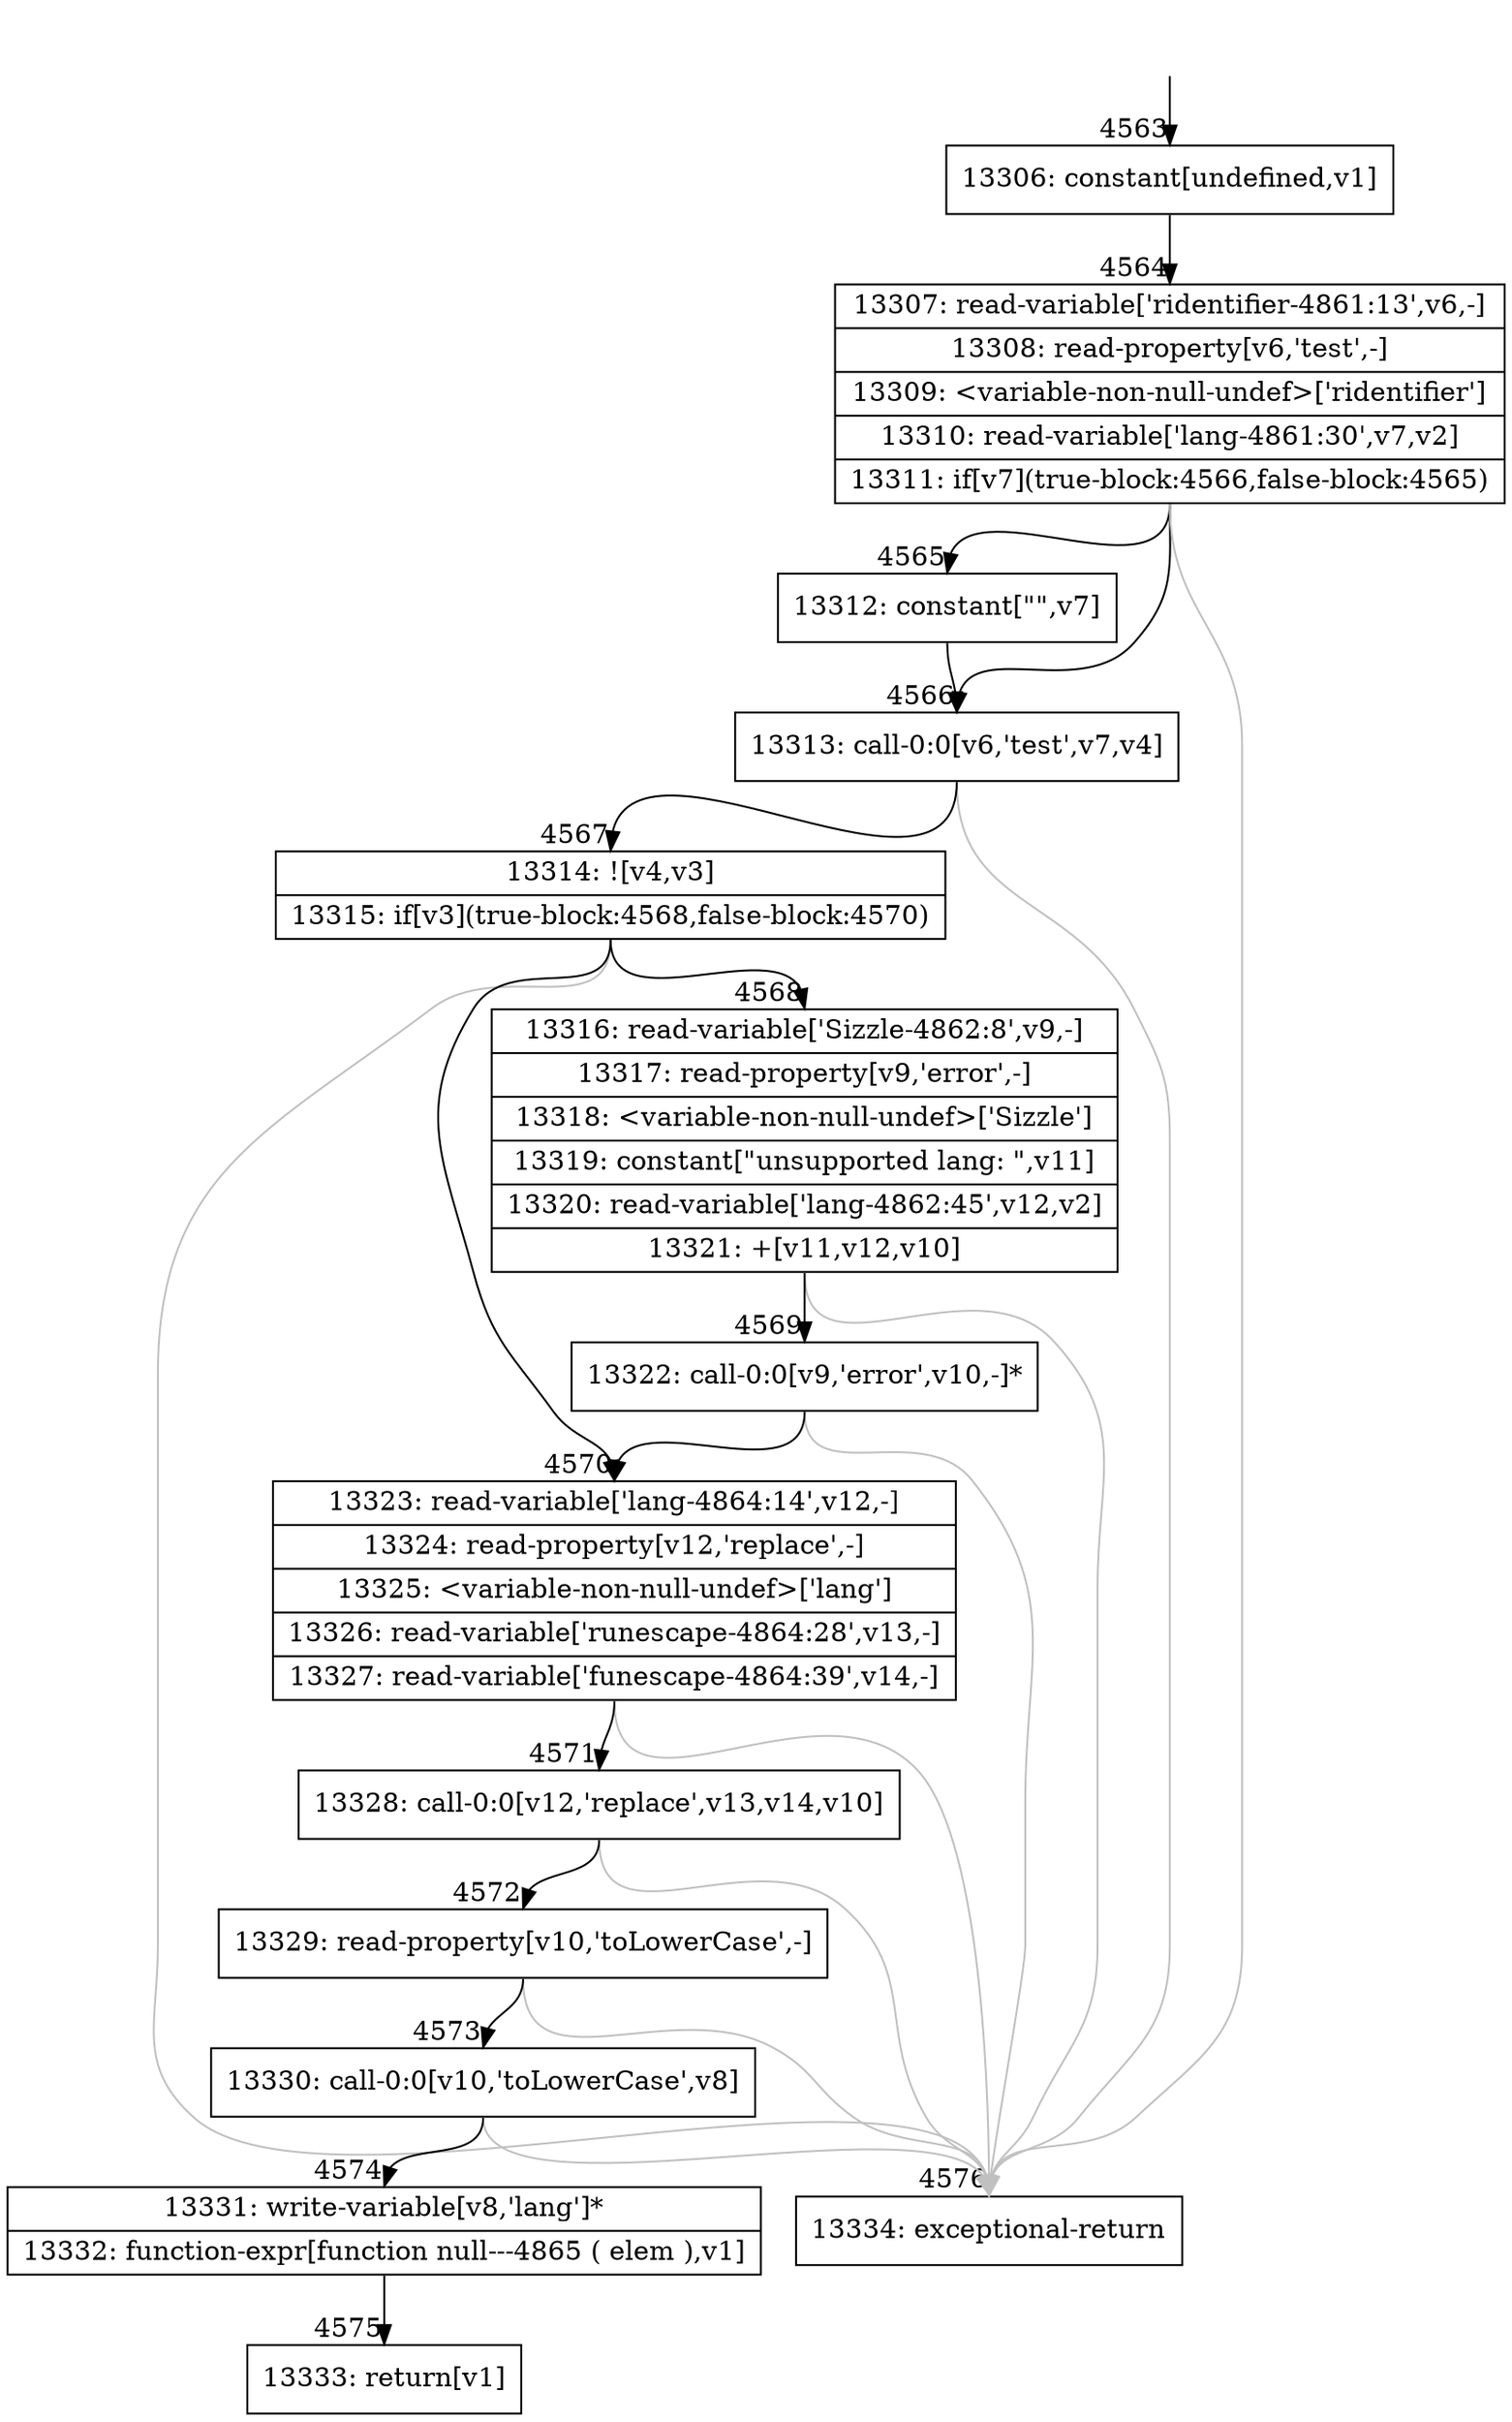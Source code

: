 digraph {
rankdir="TD"
BB_entry296[shape=none,label=""];
BB_entry296 -> BB4563 [tailport=s, headport=n, headlabel="    4563"]
BB4563 [shape=record label="{13306: constant[undefined,v1]}" ] 
BB4563 -> BB4564 [tailport=s, headport=n, headlabel="      4564"]
BB4564 [shape=record label="{13307: read-variable['ridentifier-4861:13',v6,-]|13308: read-property[v6,'test',-]|13309: \<variable-non-null-undef\>['ridentifier']|13310: read-variable['lang-4861:30',v7,v2]|13311: if[v7](true-block:4566,false-block:4565)}" ] 
BB4564 -> BB4566 [tailport=s, headport=n, headlabel="      4566"]
BB4564 -> BB4565 [tailport=s, headport=n, headlabel="      4565"]
BB4564 -> BB4576 [tailport=s, headport=n, color=gray, headlabel="      4576"]
BB4565 [shape=record label="{13312: constant[\"\",v7]}" ] 
BB4565 -> BB4566 [tailport=s, headport=n]
BB4566 [shape=record label="{13313: call-0:0[v6,'test',v7,v4]}" ] 
BB4566 -> BB4567 [tailport=s, headport=n, headlabel="      4567"]
BB4566 -> BB4576 [tailport=s, headport=n, color=gray]
BB4567 [shape=record label="{13314: ![v4,v3]|13315: if[v3](true-block:4568,false-block:4570)}" ] 
BB4567 -> BB4568 [tailport=s, headport=n, headlabel="      4568"]
BB4567 -> BB4570 [tailport=s, headport=n, headlabel="      4570"]
BB4567 -> BB4576 [tailport=s, headport=n, color=gray]
BB4568 [shape=record label="{13316: read-variable['Sizzle-4862:8',v9,-]|13317: read-property[v9,'error',-]|13318: \<variable-non-null-undef\>['Sizzle']|13319: constant[\"unsupported lang: \",v11]|13320: read-variable['lang-4862:45',v12,v2]|13321: +[v11,v12,v10]}" ] 
BB4568 -> BB4569 [tailport=s, headport=n, headlabel="      4569"]
BB4568 -> BB4576 [tailport=s, headport=n, color=gray]
BB4569 [shape=record label="{13322: call-0:0[v9,'error',v10,-]*}" ] 
BB4569 -> BB4570 [tailport=s, headport=n]
BB4569 -> BB4576 [tailport=s, headport=n, color=gray]
BB4570 [shape=record label="{13323: read-variable['lang-4864:14',v12,-]|13324: read-property[v12,'replace',-]|13325: \<variable-non-null-undef\>['lang']|13326: read-variable['runescape-4864:28',v13,-]|13327: read-variable['funescape-4864:39',v14,-]}" ] 
BB4570 -> BB4571 [tailport=s, headport=n, headlabel="      4571"]
BB4570 -> BB4576 [tailport=s, headport=n, color=gray]
BB4571 [shape=record label="{13328: call-0:0[v12,'replace',v13,v14,v10]}" ] 
BB4571 -> BB4572 [tailport=s, headport=n, headlabel="      4572"]
BB4571 -> BB4576 [tailport=s, headport=n, color=gray]
BB4572 [shape=record label="{13329: read-property[v10,'toLowerCase',-]}" ] 
BB4572 -> BB4573 [tailport=s, headport=n, headlabel="      4573"]
BB4572 -> BB4576 [tailport=s, headport=n, color=gray]
BB4573 [shape=record label="{13330: call-0:0[v10,'toLowerCase',v8]}" ] 
BB4573 -> BB4574 [tailport=s, headport=n, headlabel="      4574"]
BB4573 -> BB4576 [tailport=s, headport=n, color=gray]
BB4574 [shape=record label="{13331: write-variable[v8,'lang']*|13332: function-expr[function null---4865 ( elem ),v1]}" ] 
BB4574 -> BB4575 [tailport=s, headport=n, headlabel="      4575"]
BB4575 [shape=record label="{13333: return[v1]}" ] 
BB4576 [shape=record label="{13334: exceptional-return}" ] 
}
